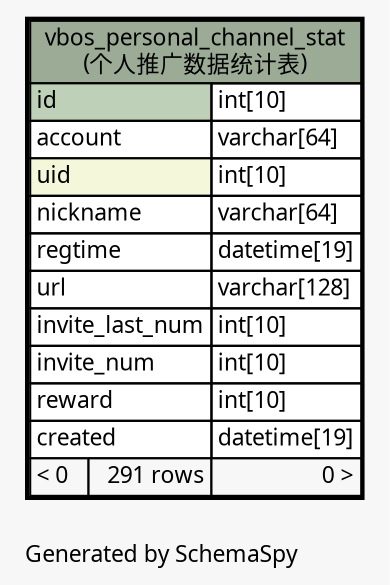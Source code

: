 // dot 2.26.0 on Linux 2.6.32-504.3.3.el6.x86_64
// SchemaSpy rev Unknown
digraph "oneDegreeRelationshipsDiagram" {
  graph [
    rankdir="RL"
    bgcolor="#f7f7f7"
    label="\nGenerated by SchemaSpy"
    labeljust="l"
    nodesep="0.18"
    ranksep="0.46"
    fontname="Microsoft YaHei"
    fontsize="11"
  ];
  node [
    fontname="Microsoft YaHei"
    fontsize="11"
    shape="plaintext"
  ];
  edge [
    arrowsize="0.8"
  ];
  "vbos_personal_channel_stat" [
    label=<
    <TABLE BORDER="2" CELLBORDER="1" CELLSPACING="0" BGCOLOR="#ffffff">
      <TR><TD COLSPAN="3" BGCOLOR="#9bab96" ALIGN="CENTER">vbos_personal_channel_stat<br/>(个人推广数据统计表)</TD></TR>
      <TR><TD PORT="id" COLSPAN="2" BGCOLOR="#bed1b8" ALIGN="LEFT">id</TD><TD PORT="id.type" ALIGN="LEFT">int[10]</TD></TR>
      <TR><TD PORT="account" COLSPAN="2" ALIGN="LEFT">account</TD><TD PORT="account.type" ALIGN="LEFT">varchar[64]</TD></TR>
      <TR><TD PORT="uid" COLSPAN="2" BGCOLOR="#f4f7da" ALIGN="LEFT">uid</TD><TD PORT="uid.type" ALIGN="LEFT">int[10]</TD></TR>
      <TR><TD PORT="nickname" COLSPAN="2" ALIGN="LEFT">nickname</TD><TD PORT="nickname.type" ALIGN="LEFT">varchar[64]</TD></TR>
      <TR><TD PORT="regtime" COLSPAN="2" ALIGN="LEFT">regtime</TD><TD PORT="regtime.type" ALIGN="LEFT">datetime[19]</TD></TR>
      <TR><TD PORT="url" COLSPAN="2" ALIGN="LEFT">url</TD><TD PORT="url.type" ALIGN="LEFT">varchar[128]</TD></TR>
      <TR><TD PORT="invite_last_num" COLSPAN="2" ALIGN="LEFT">invite_last_num</TD><TD PORT="invite_last_num.type" ALIGN="LEFT">int[10]</TD></TR>
      <TR><TD PORT="invite_num" COLSPAN="2" ALIGN="LEFT">invite_num</TD><TD PORT="invite_num.type" ALIGN="LEFT">int[10]</TD></TR>
      <TR><TD PORT="reward" COLSPAN="2" ALIGN="LEFT">reward</TD><TD PORT="reward.type" ALIGN="LEFT">int[10]</TD></TR>
      <TR><TD PORT="created" COLSPAN="2" ALIGN="LEFT">created</TD><TD PORT="created.type" ALIGN="LEFT">datetime[19]</TD></TR>
      <TR><TD ALIGN="LEFT" BGCOLOR="#f7f7f7">&lt; 0</TD><TD ALIGN="RIGHT" BGCOLOR="#f7f7f7">291 rows</TD><TD ALIGN="RIGHT" BGCOLOR="#f7f7f7">0 &gt;</TD></TR>
    </TABLE>>
    URL="vbos_personal_channel_stat.html"
    tooltip="vbos_personal_channel_stat"
  ];
}
